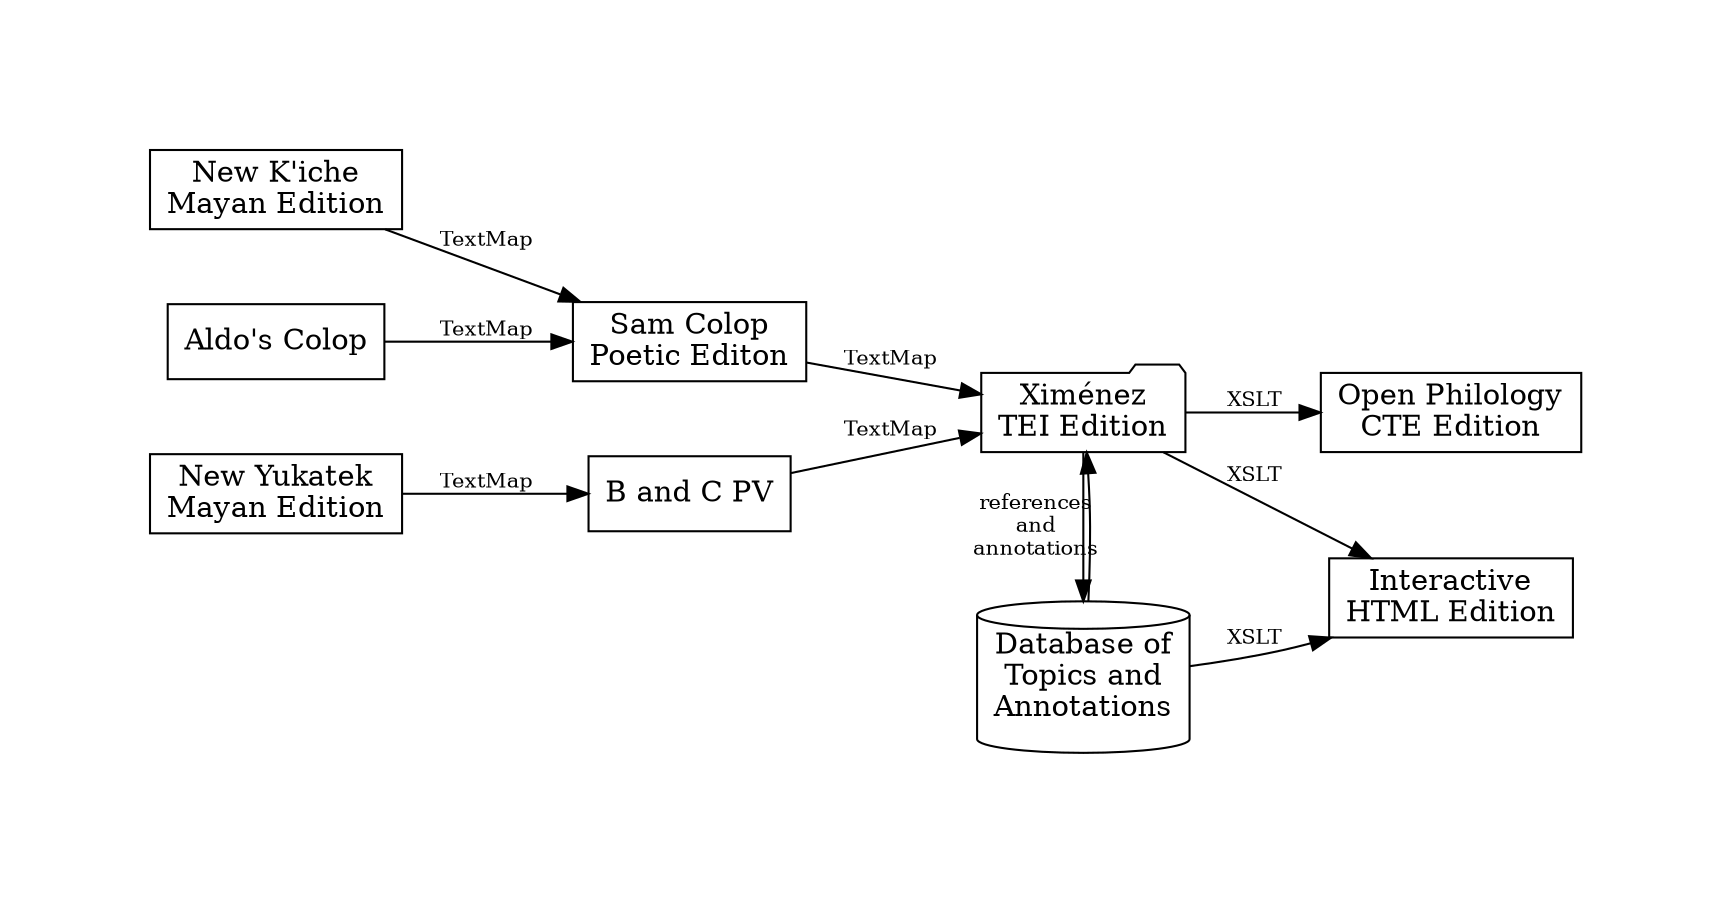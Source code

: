 digraph InfoArch {

    rankdir=LR
    graph [pad="1", nodesep=".5", ranksep=".5", overlap=false]
    edge [fontsize=10, labelfloat=false]
    node [shape="rounded"]

    XOM [label=<Ximénez<br/>TEI Edition> shape=folder]
    HTML [label=<Interactive<br/>HTML Edition>]
    CTE [label=<Open Philology<br/>CTE Edition>]
    DRUPAL [label=<Database of<br/>Topics and<br/>Annotations> shape=cylinder]
    COLOP [label=<Sam Colop<br/>Poetic Editon>]
    MAYAN1 [label=<New Yukatek<br/>Mayan Edition>]
    MAYAN2 [label=<New K'iche<br/>Mayan Edition>]
    COLOP2 [label=<Aldo's Colop>]
    PVX [label=<B and C PV>]

    {XOM, DRUPAL} -> HTML [label="XSLT"]
    XOM -> DRUPAL [label=<references&nbsp;&nbsp;<br/>and&nbsp;&nbsp;<br/>annotations&nbsp;&nbsp;>]
    DRUPAL -> XOM [label=""]
    XOM -> CTE [label="XSLT"] 

    /* XOM -> COLOP -> {MAYAN1, MAYAN2} [label="TextMap"] */

    {MAYAN2; COLOP2} -> COLOP -> XOM [label="TextMap"]
    MAYAN1 -> PVX -> XOM [label="TextMap"]
    
    {rank=same; HTML; CTE}
    {rank=same; MAYAN2; MAYAN2}
    {rank=same; XOM; DRUPAL}


}